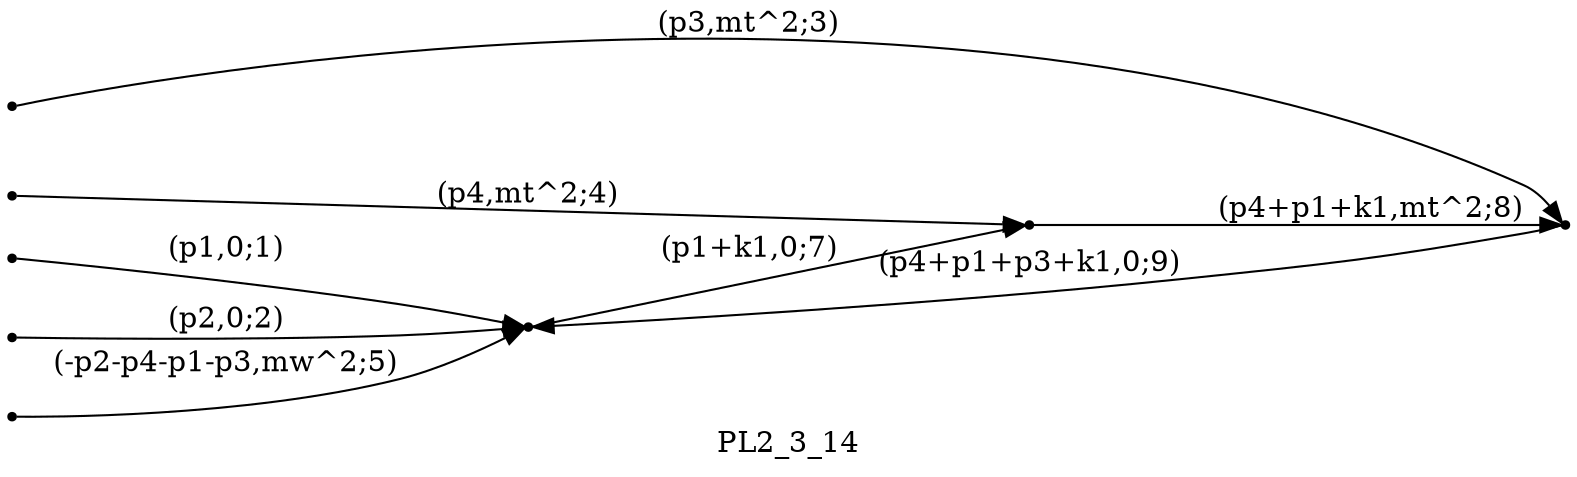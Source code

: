 digraph PL2_3_14 {
  label="PL2_3_14";
  rankdir="LR";
  subgraph edges {
    -1 -> 3 [label="(p1,0;1)"];
    -2 -> 3 [label="(p2,0;2)"];
    -3 -> 2 [label="(p3,mt^2;3)"];
    -4 -> 1 [label="(p4,mt^2;4)"];
    -5 -> 3 [label="(-p2-p4-p1-p3,mw^2;5)"];
    3 -> 1 [label="(p1+k1,0;7)"];
    1 -> 2 [label="(p4+p1+k1,mt^2;8)"];
    2 -> 3 [label="(p4+p1+p3+k1,0;9)"];
  }
  subgraph incoming { rank="source"; -1; -2; -3; -4; -5; }
-5 [shape=point];
-4 [shape=point];
-3 [shape=point];
-2 [shape=point];
-1 [shape=point];
1 [shape=point];
2 [shape=point];
3 [shape=point];
}

